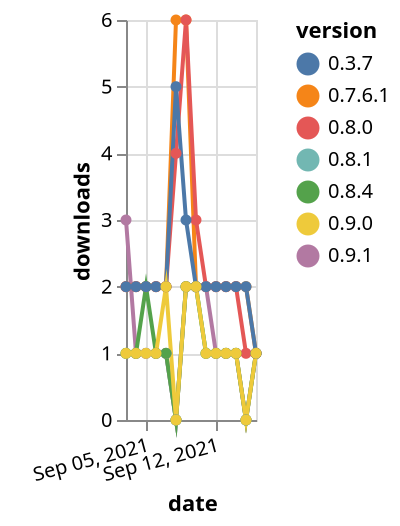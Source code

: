 {"$schema": "https://vega.github.io/schema/vega-lite/v5.json", "description": "A simple bar chart with embedded data.", "data": {"values": [{"date": "2021-09-03", "total": 6340, "delta": 2, "version": "0.7.6.1"}, {"date": "2021-09-04", "total": 6342, "delta": 2, "version": "0.7.6.1"}, {"date": "2021-09-05", "total": 6344, "delta": 2, "version": "0.7.6.1"}, {"date": "2021-09-06", "total": 6346, "delta": 2, "version": "0.7.6.1"}, {"date": "2021-09-07", "total": 6348, "delta": 2, "version": "0.7.6.1"}, {"date": "2021-09-08", "total": 6354, "delta": 6, "version": "0.7.6.1"}, {"date": "2021-09-09", "total": 6360, "delta": 6, "version": "0.7.6.1"}, {"date": "2021-09-10", "total": 6362, "delta": 2, "version": "0.7.6.1"}, {"date": "2021-09-11", "total": 6364, "delta": 2, "version": "0.7.6.1"}, {"date": "2021-09-12", "total": 6366, "delta": 2, "version": "0.7.6.1"}, {"date": "2021-09-13", "total": 6368, "delta": 2, "version": "0.7.6.1"}, {"date": "2021-09-14", "total": 6370, "delta": 2, "version": "0.7.6.1"}, {"date": "2021-09-15", "total": 6372, "delta": 2, "version": "0.7.6.1"}, {"date": "2021-09-16", "total": 6373, "delta": 1, "version": "0.7.6.1"}, {"date": "2021-09-03", "total": 370, "delta": 1, "version": "0.8.1"}, {"date": "2021-09-04", "total": 371, "delta": 1, "version": "0.8.1"}, {"date": "2021-09-05", "total": 372, "delta": 1, "version": "0.8.1"}, {"date": "2021-09-06", "total": 373, "delta": 1, "version": "0.8.1"}, {"date": "2021-09-07", "total": 374, "delta": 1, "version": "0.8.1"}, {"date": "2021-09-08", "total": 374, "delta": 0, "version": "0.8.1"}, {"date": "2021-09-09", "total": 376, "delta": 2, "version": "0.8.1"}, {"date": "2021-09-10", "total": 378, "delta": 2, "version": "0.8.1"}, {"date": "2021-09-11", "total": 379, "delta": 1, "version": "0.8.1"}, {"date": "2021-09-12", "total": 380, "delta": 1, "version": "0.8.1"}, {"date": "2021-09-13", "total": 381, "delta": 1, "version": "0.8.1"}, {"date": "2021-09-14", "total": 382, "delta": 1, "version": "0.8.1"}, {"date": "2021-09-15", "total": 382, "delta": 0, "version": "0.8.1"}, {"date": "2021-09-16", "total": 383, "delta": 1, "version": "0.8.1"}, {"date": "2021-09-03", "total": 262, "delta": 3, "version": "0.9.1"}, {"date": "2021-09-04", "total": 263, "delta": 1, "version": "0.9.1"}, {"date": "2021-09-05", "total": 264, "delta": 1, "version": "0.9.1"}, {"date": "2021-09-06", "total": 265, "delta": 1, "version": "0.9.1"}, {"date": "2021-09-07", "total": 266, "delta": 1, "version": "0.9.1"}, {"date": "2021-09-08", "total": 266, "delta": 0, "version": "0.9.1"}, {"date": "2021-09-09", "total": 268, "delta": 2, "version": "0.9.1"}, {"date": "2021-09-10", "total": 270, "delta": 2, "version": "0.9.1"}, {"date": "2021-09-11", "total": 272, "delta": 2, "version": "0.9.1"}, {"date": "2021-09-12", "total": 273, "delta": 1, "version": "0.9.1"}, {"date": "2021-09-13", "total": 274, "delta": 1, "version": "0.9.1"}, {"date": "2021-09-14", "total": 275, "delta": 1, "version": "0.9.1"}, {"date": "2021-09-15", "total": 275, "delta": 0, "version": "0.9.1"}, {"date": "2021-09-16", "total": 276, "delta": 1, "version": "0.9.1"}, {"date": "2021-09-03", "total": 3644, "delta": 2, "version": "0.8.0"}, {"date": "2021-09-04", "total": 3646, "delta": 2, "version": "0.8.0"}, {"date": "2021-09-05", "total": 3648, "delta": 2, "version": "0.8.0"}, {"date": "2021-09-06", "total": 3650, "delta": 2, "version": "0.8.0"}, {"date": "2021-09-07", "total": 3652, "delta": 2, "version": "0.8.0"}, {"date": "2021-09-08", "total": 3656, "delta": 4, "version": "0.8.0"}, {"date": "2021-09-09", "total": 3662, "delta": 6, "version": "0.8.0"}, {"date": "2021-09-10", "total": 3665, "delta": 3, "version": "0.8.0"}, {"date": "2021-09-11", "total": 3667, "delta": 2, "version": "0.8.0"}, {"date": "2021-09-12", "total": 3669, "delta": 2, "version": "0.8.0"}, {"date": "2021-09-13", "total": 3671, "delta": 2, "version": "0.8.0"}, {"date": "2021-09-14", "total": 3673, "delta": 2, "version": "0.8.0"}, {"date": "2021-09-15", "total": 3674, "delta": 1, "version": "0.8.0"}, {"date": "2021-09-16", "total": 3675, "delta": 1, "version": "0.8.0"}, {"date": "2021-09-03", "total": 288, "delta": 1, "version": "0.8.4"}, {"date": "2021-09-04", "total": 289, "delta": 1, "version": "0.8.4"}, {"date": "2021-09-05", "total": 291, "delta": 2, "version": "0.8.4"}, {"date": "2021-09-06", "total": 292, "delta": 1, "version": "0.8.4"}, {"date": "2021-09-07", "total": 293, "delta": 1, "version": "0.8.4"}, {"date": "2021-09-08", "total": 293, "delta": 0, "version": "0.8.4"}, {"date": "2021-09-09", "total": 295, "delta": 2, "version": "0.8.4"}, {"date": "2021-09-10", "total": 297, "delta": 2, "version": "0.8.4"}, {"date": "2021-09-11", "total": 298, "delta": 1, "version": "0.8.4"}, {"date": "2021-09-12", "total": 299, "delta": 1, "version": "0.8.4"}, {"date": "2021-09-13", "total": 300, "delta": 1, "version": "0.8.4"}, {"date": "2021-09-14", "total": 301, "delta": 1, "version": "0.8.4"}, {"date": "2021-09-15", "total": 301, "delta": 0, "version": "0.8.4"}, {"date": "2021-09-16", "total": 302, "delta": 1, "version": "0.8.4"}, {"date": "2021-09-03", "total": 5108, "delta": 2, "version": "0.3.7"}, {"date": "2021-09-04", "total": 5110, "delta": 2, "version": "0.3.7"}, {"date": "2021-09-05", "total": 5112, "delta": 2, "version": "0.3.7"}, {"date": "2021-09-06", "total": 5114, "delta": 2, "version": "0.3.7"}, {"date": "2021-09-07", "total": 5116, "delta": 2, "version": "0.3.7"}, {"date": "2021-09-08", "total": 5121, "delta": 5, "version": "0.3.7"}, {"date": "2021-09-09", "total": 5124, "delta": 3, "version": "0.3.7"}, {"date": "2021-09-10", "total": 5126, "delta": 2, "version": "0.3.7"}, {"date": "2021-09-11", "total": 5128, "delta": 2, "version": "0.3.7"}, {"date": "2021-09-12", "total": 5130, "delta": 2, "version": "0.3.7"}, {"date": "2021-09-13", "total": 5132, "delta": 2, "version": "0.3.7"}, {"date": "2021-09-14", "total": 5134, "delta": 2, "version": "0.3.7"}, {"date": "2021-09-15", "total": 5136, "delta": 2, "version": "0.3.7"}, {"date": "2021-09-16", "total": 5137, "delta": 1, "version": "0.3.7"}, {"date": "2021-09-03", "total": 170, "delta": 1, "version": "0.9.0"}, {"date": "2021-09-04", "total": 171, "delta": 1, "version": "0.9.0"}, {"date": "2021-09-05", "total": 172, "delta": 1, "version": "0.9.0"}, {"date": "2021-09-06", "total": 173, "delta": 1, "version": "0.9.0"}, {"date": "2021-09-07", "total": 175, "delta": 2, "version": "0.9.0"}, {"date": "2021-09-08", "total": 175, "delta": 0, "version": "0.9.0"}, {"date": "2021-09-09", "total": 177, "delta": 2, "version": "0.9.0"}, {"date": "2021-09-10", "total": 179, "delta": 2, "version": "0.9.0"}, {"date": "2021-09-11", "total": 180, "delta": 1, "version": "0.9.0"}, {"date": "2021-09-12", "total": 181, "delta": 1, "version": "0.9.0"}, {"date": "2021-09-13", "total": 182, "delta": 1, "version": "0.9.0"}, {"date": "2021-09-14", "total": 183, "delta": 1, "version": "0.9.0"}, {"date": "2021-09-15", "total": 183, "delta": 0, "version": "0.9.0"}, {"date": "2021-09-16", "total": 184, "delta": 1, "version": "0.9.0"}]}, "width": "container", "mark": {"type": "line", "point": {"filled": true}}, "encoding": {"x": {"field": "date", "type": "temporal", "timeUnit": "yearmonthdate", "title": "date", "axis": {"labelAngle": -15}}, "y": {"field": "delta", "type": "quantitative", "title": "downloads"}, "color": {"field": "version", "type": "nominal"}, "tooltip": {"field": "delta"}}}